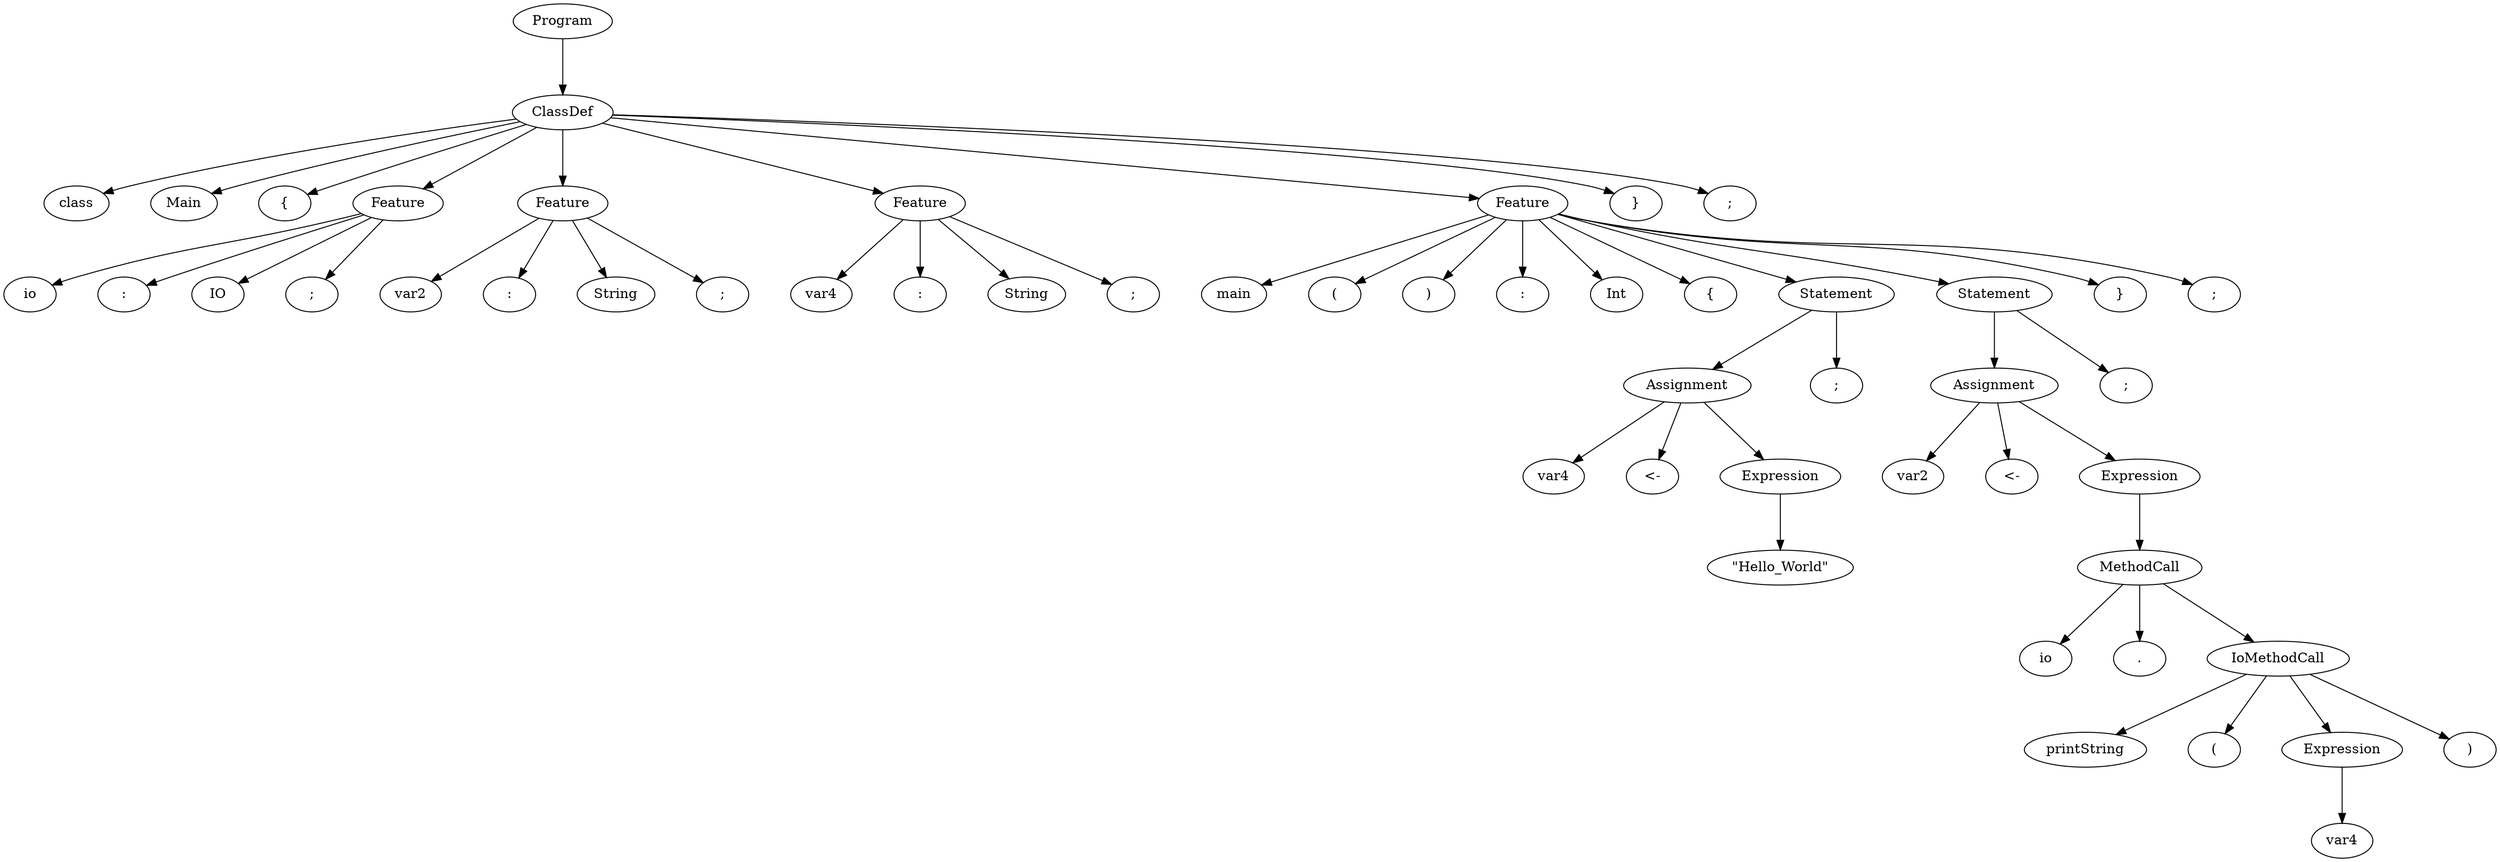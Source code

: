 digraph tree {
rankdir=TB;
nodesep=0.6;
ranksep=0.8;
    "Program_1894913124272" [label="Program"];
    "ClassDef_1894913124832" [label="ClassDef"];
    "class_1894938250176" [label="class"];
    "Main_1894938248896" [label="Main"];
    "{_1894938250304" [label="{"];
    "Feature_1894913124944" [label="Feature"];
    "io_1894938250752" [label="io"];
    ":_1894938288576" [label=":"];
    "IO_1894938288640" [label="IO"];
    ";_1894938288704" [label=";"];
    "Feature_1894913125392" [label="Feature"];
    "var2_1894938288384" [label="var2"];
    ":_1894938288896" [label=":"];
    "String_1894938288960" [label="String"];
    ";_1894938289024" [label=";"];
    "Feature_1894913125504" [label="Feature"];
    "var4_1894938289152" [label="var4"];
    ":_1894938289216" [label=":"];
    "String_1894938289280" [label="String"];
    ";_1894938289344" [label=";"];
    "Feature_1894913125616" [label="Feature"];
    "main_1894938289472" [label="main"];
    "(_1894938289600" [label="("];
    ")_1894938289728" [label=")"];
    ":_1894938289792" [label=":"];
    "Int_1894938289856" [label="Int"];
    "{_1894938289984" [label="{"];
    "Statement_1894913125840" [label="Statement"];
    "Assignment_1894913126288" [label="Assignment"];
    "var4_1894938291008" [label="var4"];
    "<-_1894938290048" [label="<-"];
    "Expression_1894938308672" [label="Expression"];
    "\\\"Hello_World\\\"_1894938290752" [label="\"Hello_World\""];
    ";_1895005562368" [label=";"];
    "Statement_1894938309232" [label="Statement"];
    "Assignment_1894938309344" [label="Assignment"];
    "var2_1895005562432" [label="var2"];
    "<-_1895005562624" [label="<-"];
    "Expression_1894938309456" [label="Expression"];
    "MethodCall_1894938309792" [label="MethodCall"];
    "io_1895005562752" [label="io"];
    "._1895005562688" [label="."];
    "IoMethodCall_1894938309904" [label="IoMethodCall"];
    "printString_1895005563392" [label="printString"];
    "(_1895005561344" [label="("];
    "Expression_1894938310016" [label="Expression"];
    "var4_1895005563520" [label="var4"];
    ")_1895005563456" [label=")"];
    ";_1895005563776" [label=";"];
    "}_1895005563840" [label="}"];
    ";_1894938289408" [label=";"];
    "}_1895005563904" [label="}"];
    ";_1895005563968" [label=";"];
    "Program_1894913124272" -> "ClassDef_1894913124832";
    "ClassDef_1894913124832" -> "class_1894938250176";
    "ClassDef_1894913124832" -> "Main_1894938248896";
    "ClassDef_1894913124832" -> "{_1894938250304";
    "ClassDef_1894913124832" -> "Feature_1894913124944";
    "ClassDef_1894913124832" -> "Feature_1894913125392";
    "ClassDef_1894913124832" -> "Feature_1894913125504";
    "ClassDef_1894913124832" -> "Feature_1894913125616";
    "ClassDef_1894913124832" -> "}_1895005563904";
    "ClassDef_1894913124832" -> ";_1895005563968";
    "Feature_1894913124944" -> "io_1894938250752";
    "Feature_1894913124944" -> ":_1894938288576";
    "Feature_1894913124944" -> "IO_1894938288640";
    "Feature_1894913124944" -> ";_1894938288704";
    "Feature_1894913125392" -> "var2_1894938288384";
    "Feature_1894913125392" -> ":_1894938288896";
    "Feature_1894913125392" -> "String_1894938288960";
    "Feature_1894913125392" -> ";_1894938289024";
    "Feature_1894913125504" -> "var4_1894938289152";
    "Feature_1894913125504" -> ":_1894938289216";
    "Feature_1894913125504" -> "String_1894938289280";
    "Feature_1894913125504" -> ";_1894938289344";
    "Feature_1894913125616" -> "main_1894938289472";
    "Feature_1894913125616" -> "(_1894938289600";
    "Feature_1894913125616" -> ")_1894938289728";
    "Feature_1894913125616" -> ":_1894938289792";
    "Feature_1894913125616" -> "Int_1894938289856";
    "Feature_1894913125616" -> "{_1894938289984";
    "Feature_1894913125616" -> "Statement_1894913125840";
    "Feature_1894913125616" -> "Statement_1894938309232";
    "Feature_1894913125616" -> "}_1895005563840";
    "Feature_1894913125616" -> ";_1894938289408";
    "Statement_1894913125840" -> "Assignment_1894913126288";
    "Statement_1894913125840" -> ";_1895005562368";
    "Assignment_1894913126288" -> "var4_1894938291008";
    "Assignment_1894913126288" -> "<-_1894938290048";
    "Assignment_1894913126288" -> "Expression_1894938308672";
    "Expression_1894938308672" -> "\\\"Hello_World\\\"_1894938290752";
    "Statement_1894938309232" -> "Assignment_1894938309344";
    "Statement_1894938309232" -> ";_1895005563776";
    "Assignment_1894938309344" -> "var2_1895005562432";
    "Assignment_1894938309344" -> "<-_1895005562624";
    "Assignment_1894938309344" -> "Expression_1894938309456";
    "Expression_1894938309456" -> "MethodCall_1894938309792";
    "MethodCall_1894938309792" -> "io_1895005562752";
    "MethodCall_1894938309792" -> "._1895005562688";
    "MethodCall_1894938309792" -> "IoMethodCall_1894938309904";
    "IoMethodCall_1894938309904" -> "printString_1895005563392";
    "IoMethodCall_1894938309904" -> "(_1895005561344";
    "IoMethodCall_1894938309904" -> "Expression_1894938310016";
    "IoMethodCall_1894938309904" -> ")_1895005563456";
    "Expression_1894938310016" -> "var4_1895005563520";
}
